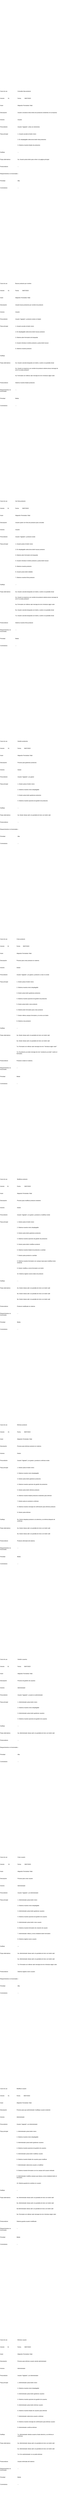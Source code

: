 <mxfile version="21.6.1" type="device">
  <diagram name="Página-1" id="2KuyHeywnTmxG3gKitct">
    <mxGraphModel dx="1100" dy="516" grid="1" gridSize="10" guides="1" tooltips="1" connect="1" arrows="1" fold="1" page="1" pageScale="1" pageWidth="1169" pageHeight="827" math="0" shadow="0">
      <root>
        <mxCell id="0" />
        <mxCell id="1" parent="0" />
        <mxCell id="zEFcGhFF9lQZfTxit6zm-1" value="&lt;br&gt;&#xa;&lt;table cellspacing=&quot;0&quot; cellpadding=&quot;0&quot; class=&quot;t1&quot;&gt;&#xa;&lt;tbody&gt;&#xa;&lt;tr&gt;&#xa;&lt;td valign=&quot;top&quot; class=&quot;td1&quot;&gt;&#xa;&lt;p class=&quot;p2&quot;&gt;Caso de uso&lt;/p&gt;&#xa;&lt;/td&gt;&#xa;&lt;td valign=&quot;top&quot; class=&quot;td1&quot;&gt;&#xa;&lt;p class=&quot;p2&quot;&gt;Consultar lista producto&lt;/p&gt;&#xa;&lt;/td&gt;&#xa;&lt;/tr&gt;&#xa;&lt;tr&gt;&#xa;&lt;td valign=&quot;top&quot; class=&quot;td1&quot;&gt;&#xa;&lt;p class=&quot;p2&quot;&gt;Versión&lt;span class=&quot;Apple-converted-space&quot;&gt;&amp;nbsp; &amp;nbsp; &amp;nbsp; &amp;nbsp; &amp;nbsp; &lt;/span&gt;01&lt;/p&gt;&#xa;&lt;/td&gt;&#xa;&lt;td valign=&quot;top&quot; class=&quot;td1&quot;&gt;&#xa;&lt;p class=&quot;p2&quot;&gt;Fecha&lt;span class=&quot;Apple-converted-space&quot;&gt;&amp;nbsp; &amp;nbsp; &amp;nbsp; &amp;nbsp; &amp;nbsp; &lt;/span&gt;06/07/2023&lt;/p&gt;&#xa;&lt;/td&gt;&#xa;&lt;/tr&gt;&#xa;&lt;tr&gt;&#xa;&lt;td valign=&quot;top&quot; class=&quot;td1&quot;&gt;&#xa;&lt;p class=&quot;p2&quot;&gt;Autor&lt;/p&gt;&#xa;&lt;/td&gt;&#xa;&lt;td valign=&quot;top&quot; class=&quot;td1&quot;&gt;&#xa;&lt;p class=&quot;p2&quot;&gt;Alejandro Fernández Vidal&lt;/p&gt;&#xa;&lt;/td&gt;&#xa;&lt;/tr&gt;&#xa;&lt;tr&gt;&#xa;&lt;td valign=&quot;top&quot; class=&quot;td1&quot;&gt;&#xa;&lt;p class=&quot;p2&quot;&gt;Descripción&lt;/p&gt;&#xa;&lt;/td&gt;&#xa;&lt;td valign=&quot;top&quot; class=&quot;td1&quot;&gt;&#xa;&lt;p class=&quot;p2&quot;&gt;Usuario consulta la lista entera de productos existentes en la empresa&lt;/p&gt;&#xa;&lt;/td&gt;&#xa;&lt;/tr&gt;&#xa;&lt;tr&gt;&#xa;&lt;td valign=&quot;top&quot; class=&quot;td1&quot;&gt;&#xa;&lt;p class=&quot;p2&quot;&gt;Actores&lt;/p&gt;&#xa;&lt;/td&gt;&#xa;&lt;td valign=&quot;top&quot; class=&quot;td1&quot;&gt;&#xa;&lt;p class=&quot;p2&quot;&gt;Usuario&lt;/p&gt;&#xa;&lt;/td&gt;&#xa;&lt;/tr&gt;&#xa;&lt;tr&gt;&#xa;&lt;td valign=&quot;top&quot; class=&quot;td1&quot;&gt;&#xa;&lt;p class=&quot;p2&quot;&gt;Precondición&lt;/p&gt;&#xa;&lt;/td&gt;&#xa;&lt;td valign=&quot;top&quot; class=&quot;td1&quot;&gt;&#xa;&lt;p class=&quot;p2&quot;&gt;Usuario “logeado” y lista con elementos&lt;/p&gt;&#xa;&lt;/td&gt;&#xa;&lt;/tr&gt;&#xa;&lt;tr&gt;&#xa;&lt;td valign=&quot;top&quot; class=&quot;td1&quot;&gt;&#xa;&lt;p class=&quot;p2&quot;&gt;Flujo principal&lt;/p&gt;&#xa;&lt;/td&gt;&#xa;&lt;td valign=&quot;top&quot; class=&quot;td1&quot;&gt;&#xa;&lt;p class=&quot;p2&quot;&gt;1.-Usuario accede al botón menú&lt;span class=&quot;Apple-converted-space&quot;&gt;&amp;nbsp;&lt;/span&gt;&lt;/p&gt;&#xa;&lt;p class=&quot;p2&quot;&gt;2.-En desplegable selecciona botón lista productos&lt;/p&gt;&#xa;&lt;p class=&quot;p2&quot;&gt;3.-Sistema muestra listado de productos&lt;/p&gt;&#xa;&lt;/td&gt;&#xa;&lt;/tr&gt;&#xa;&lt;tr&gt;&#xa;&lt;td valign=&quot;top&quot; class=&quot;td1&quot;&gt;&#xa;&lt;p class=&quot;p2&quot;&gt;Subflujo&lt;/p&gt;&#xa;&lt;/td&gt;&#xa;&lt;td valign=&quot;top&quot; class=&quot;td1&quot;&gt;&#xa;&lt;p class=&quot;p2&quot;&gt;- - &lt;span class=&quot;Apple-converted-space&quot;&gt;&amp;nbsp;&lt;/span&gt;&lt;/p&gt;&#xa;&lt;/td&gt;&#xa;&lt;/tr&gt;&#xa;&lt;tr&gt;&#xa;&lt;td valign=&quot;top&quot; class=&quot;td1&quot;&gt;&#xa;&lt;p class=&quot;p2&quot;&gt;Flujos alternativos&lt;/p&gt;&#xa;&lt;/td&gt;&#xa;&lt;td valign=&quot;top&quot; class=&quot;td1&quot;&gt;&#xa;&lt;p class=&quot;p2&quot;&gt;3a.-Usuario pulsa botón para volver a la página principal&lt;/p&gt;&#xa;&lt;/td&gt;&#xa;&lt;/tr&gt;&#xa;&lt;tr&gt;&#xa;&lt;td valign=&quot;top&quot; class=&quot;td1&quot;&gt;&#xa;&lt;p class=&quot;p2&quot;&gt;Postcondicion&lt;/p&gt;&#xa;&lt;/td&gt;&#xa;&lt;td valign=&quot;top&quot; class=&quot;td1&quot;&gt;&#xa;&lt;p class=&quot;p2&quot;&gt;- -&lt;span class=&quot;Apple-converted-space&quot;&gt;&amp;nbsp;&lt;/span&gt;&lt;/p&gt;&#xa;&lt;/td&gt;&#xa;&lt;/tr&gt;&#xa;&lt;tr&gt;&#xa;&lt;td valign=&quot;top&quot; class=&quot;td1&quot;&gt;&#xa;&lt;p class=&quot;p2&quot;&gt;Requerimientos no funcionales&lt;/p&gt;&#xa;&lt;/td&gt;&#xa;&lt;td valign=&quot;top&quot; class=&quot;td1&quot;&gt;&#xa;&lt;p class=&quot;p2&quot;&gt;- -&lt;span class=&quot;Apple-converted-space&quot;&gt;&amp;nbsp;&lt;/span&gt;&lt;/p&gt;&#xa;&lt;/td&gt;&#xa;&lt;/tr&gt;&#xa;&lt;tr&gt;&#xa;&lt;td valign=&quot;top&quot; class=&quot;td1&quot;&gt;&#xa;&lt;p class=&quot;p2&quot;&gt;Prioridad&lt;/p&gt;&#xa;&lt;/td&gt;&#xa;&lt;td valign=&quot;top&quot; class=&quot;td1&quot;&gt;&#xa;&lt;p class=&quot;p2&quot;&gt;Alta&lt;/p&gt;&#xa;&lt;/td&gt;&#xa;&lt;/tr&gt;&#xa;&lt;tr&gt;&#xa;&lt;td valign=&quot;top&quot; class=&quot;td1&quot;&gt;&#xa;&lt;p class=&quot;p2&quot;&gt;Comentarios&lt;/p&gt;&#xa;&lt;/td&gt;&#xa;&lt;td valign=&quot;top&quot; class=&quot;td1&quot;&gt;&#xa;&lt;p class=&quot;p2&quot;&gt;- -&lt;/p&gt;&#xa;&lt;/td&gt;&#xa;&lt;/tr&gt;&#xa;&lt;/tbody&gt;&#xa;&lt;/table&gt;&#xa;&lt;br&gt;&#xa;&lt;table cellspacing=&quot;0&quot; cellpadding=&quot;0&quot; class=&quot;t1&quot;&gt;&#xa;&lt;tbody&gt;&#xa;&lt;tr&gt;&#xa;&lt;td valign=&quot;top&quot; class=&quot;td1&quot;&gt;&#xa;&lt;p class=&quot;p2&quot;&gt;Caso de uso&lt;/p&gt;&#xa;&lt;/td&gt;&#xa;&lt;td valign=&quot;top&quot; class=&quot;td1&quot;&gt;&#xa;&lt;p class=&quot;p2&quot;&gt;Buscar producto por nombre&lt;/p&gt;&#xa;&lt;/td&gt;&#xa;&lt;/tr&gt;&#xa;&lt;tr&gt;&#xa;&lt;td valign=&quot;top&quot; class=&quot;td1&quot;&gt;&#xa;&lt;p class=&quot;p2&quot;&gt;Versión&lt;span class=&quot;Apple-converted-space&quot;&gt;&amp;nbsp; &amp;nbsp; &amp;nbsp; &amp;nbsp; &amp;nbsp; &lt;/span&gt;01&lt;/p&gt;&#xa;&lt;/td&gt;&#xa;&lt;td valign=&quot;top&quot; class=&quot;td1&quot;&gt;&#xa;&lt;p class=&quot;p2&quot;&gt;Fecha&lt;span class=&quot;Apple-converted-space&quot;&gt;&amp;nbsp; &amp;nbsp; &amp;nbsp; &amp;nbsp; &amp;nbsp; &lt;/span&gt;06/07/2023&lt;/p&gt;&#xa;&lt;/td&gt;&#xa;&lt;/tr&gt;&#xa;&lt;tr&gt;&#xa;&lt;td valign=&quot;top&quot; class=&quot;td1&quot;&gt;&#xa;&lt;p class=&quot;p2&quot;&gt;Autor&lt;/p&gt;&#xa;&lt;/td&gt;&#xa;&lt;td valign=&quot;top&quot; class=&quot;td1&quot;&gt;&#xa;&lt;p class=&quot;p2&quot;&gt;Alejandro Fernández Vidal&lt;/p&gt;&#xa;&lt;/td&gt;&#xa;&lt;/tr&gt;&#xa;&lt;tr&gt;&#xa;&lt;td valign=&quot;top&quot; class=&quot;td1&quot;&gt;&#xa;&lt;p class=&quot;p2&quot;&gt;Descripción&lt;/p&gt;&#xa;&lt;/td&gt;&#xa;&lt;td valign=&quot;top&quot; class=&quot;td1&quot;&gt;&#xa;&lt;p class=&quot;p2&quot;&gt;Usuario busca productos por nombre de producto&lt;/p&gt;&#xa;&lt;/td&gt;&#xa;&lt;/tr&gt;&#xa;&lt;tr&gt;&#xa;&lt;td valign=&quot;top&quot; class=&quot;td1&quot;&gt;&#xa;&lt;p class=&quot;p2&quot;&gt;Actores&lt;/p&gt;&#xa;&lt;/td&gt;&#xa;&lt;td valign=&quot;top&quot; class=&quot;td1&quot;&gt;&#xa;&lt;p class=&quot;p2&quot;&gt;Usuario&lt;/p&gt;&#xa;&lt;/td&gt;&#xa;&lt;/tr&gt;&#xa;&lt;tr&gt;&#xa;&lt;td valign=&quot;top&quot; class=&quot;td1&quot;&gt;&#xa;&lt;p class=&quot;p2&quot;&gt;Precondición&lt;/p&gt;&#xa;&lt;/td&gt;&#xa;&lt;td valign=&quot;top&quot; class=&quot;td1&quot;&gt;&#xa;&lt;p class=&quot;p2&quot;&gt;Usuario “logeado” y producto existe en listado&lt;/p&gt;&#xa;&lt;/td&gt;&#xa;&lt;/tr&gt;&#xa;&lt;tr&gt;&#xa;&lt;td valign=&quot;top&quot; class=&quot;td1&quot;&gt;&#xa;&lt;p class=&quot;p2&quot;&gt;Flujo principal&lt;/p&gt;&#xa;&lt;/td&gt;&#xa;&lt;td valign=&quot;top&quot; class=&quot;td1&quot;&gt;&#xa;&lt;p class=&quot;p2&quot;&gt;1.-Usuario accede al botón menú&lt;/p&gt;&#xa;&lt;p class=&quot;p2&quot;&gt;2.-En desplegable selecciona botón buscar producto&lt;/p&gt;&#xa;&lt;p class=&quot;p2&quot;&gt;3.-Sistema abre formulario de búsqueda&lt;/p&gt;&#xa;&lt;p class=&quot;p2&quot;&gt;4.-Usuario introduce nombre producto y pulsa botón buscar&lt;/p&gt;&#xa;&lt;p class=&quot;p2&quot;&gt;5.-Sistema muestra producto&lt;/p&gt;&#xa;&lt;/td&gt;&#xa;&lt;/tr&gt;&#xa;&lt;tr&gt;&#xa;&lt;td valign=&quot;top&quot; class=&quot;td1&quot;&gt;&#xa;&lt;p class=&quot;p2&quot;&gt;Subflujo&lt;/p&gt;&#xa;&lt;/td&gt;&#xa;&lt;td valign=&quot;top&quot; class=&quot;td1&quot;&gt;&#xa;&lt;p class=&quot;p3&quot;&gt;&lt;br&gt;&lt;/p&gt;&#xa;&lt;/td&gt;&#xa;&lt;/tr&gt;&#xa;&lt;tr&gt;&#xa;&lt;td valign=&quot;top&quot; class=&quot;td1&quot;&gt;&#xa;&lt;p class=&quot;p2&quot;&gt;Flujos alternativos&lt;/p&gt;&#xa;&lt;/td&gt;&#xa;&lt;td valign=&quot;top&quot; class=&quot;td1&quot;&gt;&#xa;&lt;p class=&quot;p2&quot;&gt;3a.-Usuario cancela búsqueda con botón y vuelve a la pantalla inicial&lt;/p&gt;&#xa;&lt;p class=&quot;p2&quot;&gt;4a.-Usuario se equivoca con nombre de producto sistema lanza mensaje de error”no existe producto”&lt;/p&gt;&#xa;&lt;p class=&quot;p2&quot;&gt;4a.-Formulario sin rellenar sale mensaje de error introduce algún valor&lt;/p&gt;&#xa;&lt;/td&gt;&#xa;&lt;/tr&gt;&#xa;&lt;tr&gt;&#xa;&lt;td valign=&quot;top&quot; class=&quot;td1&quot;&gt;&#xa;&lt;p class=&quot;p2&quot;&gt;Postcondicion&lt;/p&gt;&#xa;&lt;/td&gt;&#xa;&lt;td valign=&quot;top&quot; class=&quot;td1&quot;&gt;&#xa;&lt;p class=&quot;p2&quot;&gt;Sistema muestra listado productos&lt;/p&gt;&#xa;&lt;/td&gt;&#xa;&lt;/tr&gt;&#xa;&lt;tr&gt;&#xa;&lt;td valign=&quot;top&quot; class=&quot;td1&quot;&gt;&#xa;&lt;p class=&quot;p2&quot;&gt;Requerimientos no funcionales&lt;/p&gt;&#xa;&lt;/td&gt;&#xa;&lt;td valign=&quot;top&quot; class=&quot;td1&quot;&gt;&#xa;&lt;p class=&quot;p2&quot;&gt;- -&lt;/p&gt;&#xa;&lt;/td&gt;&#xa;&lt;/tr&gt;&#xa;&lt;tr&gt;&#xa;&lt;td valign=&quot;top&quot; class=&quot;td1&quot;&gt;&#xa;&lt;p class=&quot;p2&quot;&gt;Prioridad&lt;/p&gt;&#xa;&lt;/td&gt;&#xa;&lt;td valign=&quot;top&quot; class=&quot;td1&quot;&gt;&#xa;&lt;p class=&quot;p2&quot;&gt;Media&lt;/p&gt;&#xa;&lt;/td&gt;&#xa;&lt;/tr&gt;&#xa;&lt;tr&gt;&#xa;&lt;td valign=&quot;top&quot; class=&quot;td1&quot;&gt;&#xa;&lt;p class=&quot;p2&quot;&gt;Comentarios&lt;/p&gt;&#xa;&lt;/td&gt;&#xa;&lt;td valign=&quot;top&quot; class=&quot;td1&quot;&gt;&#xa;&lt;p class=&quot;p2&quot;&gt;- -&lt;/p&gt;&#xa;&lt;/td&gt;&#xa;&lt;/tr&gt;&#xa;&lt;/tbody&gt;&#xa;&lt;/table&gt;&#xa;&lt;br&gt;&#xa;&lt;table cellspacing=&quot;0&quot; cellpadding=&quot;0&quot; class=&quot;t1&quot;&gt;&#xa;&lt;tbody&gt;&#xa;&lt;tr&gt;&#xa;&lt;td valign=&quot;top&quot; class=&quot;td1&quot;&gt;&#xa;&lt;p class=&quot;p2&quot;&gt;Caso de uso&lt;/p&gt;&#xa;&lt;/td&gt;&#xa;&lt;td valign=&quot;top&quot; class=&quot;td1&quot;&gt;&#xa;&lt;p class=&quot;p2&quot;&gt;Ver ficha producto&lt;/p&gt;&#xa;&lt;/td&gt;&#xa;&lt;/tr&gt;&#xa;&lt;tr&gt;&#xa;&lt;td valign=&quot;top&quot; class=&quot;td1&quot;&gt;&#xa;&lt;p class=&quot;p2&quot;&gt;Versión &lt;span class=&quot;Apple-converted-space&quot;&gt;&amp;nbsp; &amp;nbsp; &amp;nbsp; &amp;nbsp; &lt;/span&gt;01&lt;/p&gt;&#xa;&lt;/td&gt;&#xa;&lt;td valign=&quot;top&quot; class=&quot;td1&quot;&gt;&#xa;&lt;p class=&quot;p2&quot;&gt;Fecha&lt;span class=&quot;Apple-converted-space&quot;&gt;&amp;nbsp; &amp;nbsp; &amp;nbsp; &amp;nbsp; &amp;nbsp; &lt;/span&gt;06/07/2023&lt;/p&gt;&#xa;&lt;/td&gt;&#xa;&lt;/tr&gt;&#xa;&lt;tr&gt;&#xa;&lt;td valign=&quot;top&quot; class=&quot;td1&quot;&gt;&#xa;&lt;p class=&quot;p2&quot;&gt;Autor&lt;/p&gt;&#xa;&lt;/td&gt;&#xa;&lt;td valign=&quot;top&quot; class=&quot;td1&quot;&gt;&#xa;&lt;p class=&quot;p2&quot;&gt;Alejandro Fernández Vidal&lt;/p&gt;&#xa;&lt;/td&gt;&#xa;&lt;/tr&gt;&#xa;&lt;tr&gt;&#xa;&lt;td valign=&quot;top&quot; class=&quot;td1&quot;&gt;&#xa;&lt;p class=&quot;p2&quot;&gt;Descripción&lt;/p&gt;&#xa;&lt;/td&gt;&#xa;&lt;td valign=&quot;top&quot; class=&quot;td1&quot;&gt;&#xa;&lt;p class=&quot;p2&quot;&gt;Usuario quiere ver ficha de producto para consultar&lt;/p&gt;&#xa;&lt;/td&gt;&#xa;&lt;/tr&gt;&#xa;&lt;tr&gt;&#xa;&lt;td valign=&quot;top&quot; class=&quot;td1&quot;&gt;&#xa;&lt;p class=&quot;p2&quot;&gt;Actores&lt;/p&gt;&#xa;&lt;/td&gt;&#xa;&lt;td valign=&quot;top&quot; class=&quot;td1&quot;&gt;&#xa;&lt;p class=&quot;p2&quot;&gt;Usuario&lt;/p&gt;&#xa;&lt;/td&gt;&#xa;&lt;/tr&gt;&#xa;&lt;tr&gt;&#xa;&lt;td valign=&quot;top&quot; class=&quot;td1&quot;&gt;&#xa;&lt;p class=&quot;p2&quot;&gt;Precondición&lt;/p&gt;&#xa;&lt;/td&gt;&#xa;&lt;td valign=&quot;top&quot; class=&quot;td1&quot;&gt;&#xa;&lt;p class=&quot;p2&quot;&gt;Usuario “logeado” y producto existe&lt;/p&gt;&#xa;&lt;/td&gt;&#xa;&lt;/tr&gt;&#xa;&lt;tr&gt;&#xa;&lt;td valign=&quot;top&quot; class=&quot;td1&quot;&gt;&#xa;&lt;p class=&quot;p2&quot;&gt;Flujo principal&lt;/p&gt;&#xa;&lt;/td&gt;&#xa;&lt;td valign=&quot;top&quot; class=&quot;td1&quot;&gt;&#xa;&lt;p class=&quot;p2&quot;&gt;1.-Usuario pulsa el botón menú&lt;/p&gt;&#xa;&lt;p class=&quot;p2&quot;&gt;2.-En desplegable selecciona botón buscar producto&lt;/p&gt;&#xa;&lt;p class=&quot;p2&quot;&gt;3.-Sistema abre formulario de búsqueda&lt;/p&gt;&#xa;&lt;p class=&quot;p2&quot;&gt;4.-Usuario introduce nombre producto y pulsa botón buscar&lt;/p&gt;&#xa;&lt;p class=&quot;p2&quot;&gt;5.-Sistema muestra producto&lt;/p&gt;&#xa;&lt;p class=&quot;p2&quot;&gt;6.-Usuario pulsa botón detalles&lt;/p&gt;&#xa;&lt;p class=&quot;p2&quot;&gt;7.-Sistema muestra ficha producto&lt;/p&gt;&#xa;&lt;/td&gt;&#xa;&lt;/tr&gt;&#xa;&lt;tr&gt;&#xa;&lt;td valign=&quot;top&quot; class=&quot;td1&quot;&gt;&#xa;&lt;p class=&quot;p2&quot;&gt;Subflujo&lt;/p&gt;&#xa;&lt;/td&gt;&#xa;&lt;td valign=&quot;top&quot; class=&quot;td1&quot;&gt;&#xa;&lt;p class=&quot;p2&quot;&gt;- -&lt;/p&gt;&#xa;&lt;/td&gt;&#xa;&lt;/tr&gt;&#xa;&lt;tr&gt;&#xa;&lt;td valign=&quot;top&quot; class=&quot;td1&quot;&gt;&#xa;&lt;p class=&quot;p2&quot;&gt;Flujos alternativos&lt;/p&gt;&#xa;&lt;/td&gt;&#xa;&lt;td valign=&quot;top&quot; class=&quot;td1&quot;&gt;&#xa;&lt;p class=&quot;p2&quot;&gt;3a.-Usuario cancela búsqueda con botón y vuelve a la pantalla inicial&lt;/p&gt;&#xa;&lt;p class=&quot;p2&quot;&gt;4a.-Usuario se equivoca con nombre de producto sistema lanza mensaje de error”no existe producto”&lt;/p&gt;&#xa;&lt;p class=&quot;p2&quot;&gt;4a.-Formulario sin rellenar sale mensaje de error introduce algún valor&lt;/p&gt;&#xa;&lt;p class=&quot;p2&quot;&gt;5a.-Usuario cancela búsqueda con botón y vuelve a la pantalla inicial&lt;/p&gt;&#xa;&lt;p class=&quot;p2&quot;&gt;7a.-Usuario cancela búsqueda con botón y vuelve a la pantalla inicial&lt;/p&gt;&#xa;&lt;/td&gt;&#xa;&lt;/tr&gt;&#xa;&lt;tr&gt;&#xa;&lt;td valign=&quot;top&quot; class=&quot;td1&quot;&gt;&#xa;&lt;p class=&quot;p2&quot;&gt;Postcondicion&lt;/p&gt;&#xa;&lt;/td&gt;&#xa;&lt;td valign=&quot;top&quot; class=&quot;td1&quot;&gt;&#xa;&lt;p class=&quot;p2&quot;&gt;Sistema muestra ficha producto&lt;/p&gt;&#xa;&lt;/td&gt;&#xa;&lt;/tr&gt;&#xa;&lt;tr&gt;&#xa;&lt;td valign=&quot;top&quot; class=&quot;td1&quot;&gt;&#xa;&lt;p class=&quot;p2&quot;&gt;Requerimientos no funcionales&lt;/p&gt;&#xa;&lt;/td&gt;&#xa;&lt;td valign=&quot;top&quot; class=&quot;td1&quot;&gt;&#xa;&lt;p class=&quot;p2&quot;&gt;- -&lt;/p&gt;&#xa;&lt;/td&gt;&#xa;&lt;/tr&gt;&#xa;&lt;tr&gt;&#xa;&lt;td valign=&quot;top&quot; class=&quot;td1&quot;&gt;&#xa;&lt;p class=&quot;p2&quot;&gt;Prioridad&lt;/p&gt;&#xa;&lt;/td&gt;&#xa;&lt;td valign=&quot;top&quot; class=&quot;td1&quot;&gt;&#xa;&lt;p class=&quot;p2&quot;&gt;Media&lt;/p&gt;&#xa;&lt;/td&gt;&#xa;&lt;/tr&gt;&#xa;&lt;tr&gt;&#xa;&lt;td valign=&quot;top&quot; class=&quot;td1&quot;&gt;&#xa;&lt;p class=&quot;p2&quot;&gt;Comentarios&lt;/p&gt;&#xa;&lt;/td&gt;&#xa;&lt;td valign=&quot;top&quot; class=&quot;td1&quot;&gt;&#xa;&lt;p class=&quot;p2&quot;&gt;- -&lt;/p&gt;&#xa;&lt;/td&gt;&#xa;&lt;/tr&gt;&#xa;&lt;/tbody&gt;&#xa;&lt;/table&gt;&#xa;&lt;br&gt;&#xa;&lt;table cellspacing=&quot;0&quot; cellpadding=&quot;0&quot; class=&quot;t1&quot;&gt;&#xa;&lt;tbody&gt;&#xa;&lt;tr&gt;&#xa;&lt;td valign=&quot;top&quot; class=&quot;td1&quot;&gt;&#xa;&lt;p class=&quot;p2&quot;&gt;Caso de uso&lt;/p&gt;&#xa;&lt;/td&gt;&#xa;&lt;td valign=&quot;top&quot; class=&quot;td1&quot;&gt;&#xa;&lt;p class=&quot;p2&quot;&gt;Gestión productos&lt;/p&gt;&#xa;&lt;/td&gt;&#xa;&lt;/tr&gt;&#xa;&lt;tr&gt;&#xa;&lt;td valign=&quot;top&quot; class=&quot;td1&quot;&gt;&#xa;&lt;p class=&quot;p2&quot;&gt;Versión&lt;span class=&quot;Apple-converted-space&quot;&gt;&amp;nbsp; &amp;nbsp; &amp;nbsp; &amp;nbsp; &amp;nbsp; &lt;/span&gt;01&lt;/p&gt;&#xa;&lt;/td&gt;&#xa;&lt;td valign=&quot;top&quot; class=&quot;td1&quot;&gt;&#xa;&lt;p class=&quot;p2&quot;&gt;Fecha &lt;span class=&quot;Apple-converted-space&quot;&gt;&amp;nbsp; &amp;nbsp; &amp;nbsp; &amp;nbsp; &lt;/span&gt;06/07/2023&lt;/p&gt;&#xa;&lt;/td&gt;&#xa;&lt;/tr&gt;&#xa;&lt;tr&gt;&#xa;&lt;td valign=&quot;top&quot; class=&quot;td1&quot;&gt;&#xa;&lt;p class=&quot;p2&quot;&gt;Autor&lt;/p&gt;&#xa;&lt;/td&gt;&#xa;&lt;td valign=&quot;top&quot; class=&quot;td1&quot;&gt;&#xa;&lt;p class=&quot;p2&quot;&gt;Alejandro Fernández Vidal&lt;/p&gt;&#xa;&lt;/td&gt;&#xa;&lt;/tr&gt;&#xa;&lt;tr&gt;&#xa;&lt;td valign=&quot;top&quot; class=&quot;td1&quot;&gt;&#xa;&lt;p class=&quot;p2&quot;&gt;Descripción&lt;/p&gt;&#xa;&lt;/td&gt;&#xa;&lt;td valign=&quot;top&quot; class=&quot;td1&quot;&gt;&#xa;&lt;p class=&quot;p2&quot;&gt;Proceso para gestionar productos&lt;/p&gt;&#xa;&lt;/td&gt;&#xa;&lt;/tr&gt;&#xa;&lt;tr&gt;&#xa;&lt;td valign=&quot;top&quot; class=&quot;td1&quot;&gt;&#xa;&lt;p class=&quot;p2&quot;&gt;Actores&lt;/p&gt;&#xa;&lt;/td&gt;&#xa;&lt;td valign=&quot;top&quot; class=&quot;td1&quot;&gt;&#xa;&lt;p class=&quot;p2&quot;&gt;Gestor&lt;/p&gt;&#xa;&lt;/td&gt;&#xa;&lt;/tr&gt;&#xa;&lt;tr&gt;&#xa;&lt;td valign=&quot;top&quot; class=&quot;td1&quot;&gt;&#xa;&lt;p class=&quot;p2&quot;&gt;Precondición&lt;/p&gt;&#xa;&lt;/td&gt;&#xa;&lt;td valign=&quot;top&quot; class=&quot;td1&quot;&gt;&#xa;&lt;p class=&quot;p2&quot;&gt;Usuario “logeado” y es gestor&lt;/p&gt;&#xa;&lt;/td&gt;&#xa;&lt;/tr&gt;&#xa;&lt;tr&gt;&#xa;&lt;td valign=&quot;top&quot; class=&quot;td1&quot;&gt;&#xa;&lt;p class=&quot;p2&quot;&gt;Flujo principal&lt;/p&gt;&#xa;&lt;/td&gt;&#xa;&lt;td valign=&quot;top&quot; class=&quot;td1&quot;&gt;&#xa;&lt;p class=&quot;p2&quot;&gt;1.-Gestor pulsa el botón menú&lt;/p&gt;&#xa;&lt;p class=&quot;p2&quot;&gt;2.-Sistema muestra menú desplegable&lt;/p&gt;&#xa;&lt;p class=&quot;p2&quot;&gt;3.-Gestor pulsa botón gestionar productos&lt;/p&gt;&#xa;&lt;p class=&quot;p2&quot;&gt;4.-Sistema muestra opciones de gestión de productos&lt;/p&gt;&#xa;&lt;/td&gt;&#xa;&lt;/tr&gt;&#xa;&lt;tr&gt;&#xa;&lt;td valign=&quot;top&quot; class=&quot;td1&quot;&gt;&#xa;&lt;p class=&quot;p2&quot;&gt;Subflujo&lt;/p&gt;&#xa;&lt;/td&gt;&#xa;&lt;td valign=&quot;top&quot; class=&quot;td1&quot;&gt;&#xa;&lt;p class=&quot;p2&quot;&gt;- -&lt;/p&gt;&#xa;&lt;/td&gt;&#xa;&lt;/tr&gt;&#xa;&lt;tr&gt;&#xa;&lt;td valign=&quot;top&quot; class=&quot;td1&quot;&gt;&#xa;&lt;p class=&quot;p2&quot;&gt;Flujos alternativos&lt;/p&gt;&#xa;&lt;/td&gt;&#xa;&lt;td valign=&quot;top&quot; class=&quot;td1&quot;&gt;&#xa;&lt;p class=&quot;p2&quot;&gt;4a.-Gestor desea salir a la pantalla de inicio con botón salir&lt;/p&gt;&#xa;&lt;/td&gt;&#xa;&lt;/tr&gt;&#xa;&lt;tr&gt;&#xa;&lt;td valign=&quot;top&quot; class=&quot;td1&quot;&gt;&#xa;&lt;p class=&quot;p2&quot;&gt;Postcondicion&lt;/p&gt;&#xa;&lt;/td&gt;&#xa;&lt;td valign=&quot;top&quot; class=&quot;td1&quot;&gt;&#xa;&lt;p class=&quot;p2&quot;&gt;- -&lt;/p&gt;&#xa;&lt;/td&gt;&#xa;&lt;/tr&gt;&#xa;&lt;tr&gt;&#xa;&lt;td valign=&quot;top&quot; class=&quot;td1&quot;&gt;&#xa;&lt;p class=&quot;p2&quot;&gt;Requerimientos no funcionales&lt;/p&gt;&#xa;&lt;/td&gt;&#xa;&lt;td valign=&quot;top&quot; class=&quot;td1&quot;&gt;&#xa;&lt;p class=&quot;p2&quot;&gt;- -&lt;/p&gt;&#xa;&lt;/td&gt;&#xa;&lt;/tr&gt;&#xa;&lt;tr&gt;&#xa;&lt;td valign=&quot;top&quot; class=&quot;td1&quot;&gt;&#xa;&lt;p class=&quot;p2&quot;&gt;Prioridad&lt;/p&gt;&#xa;&lt;/td&gt;&#xa;&lt;td valign=&quot;top&quot; class=&quot;td1&quot;&gt;&#xa;&lt;p class=&quot;p2&quot;&gt;Alta&lt;/p&gt;&#xa;&lt;/td&gt;&#xa;&lt;/tr&gt;&#xa;&lt;tr&gt;&#xa;&lt;td valign=&quot;top&quot; class=&quot;td1&quot;&gt;&#xa;&lt;p class=&quot;p2&quot;&gt;Comentarios&lt;/p&gt;&#xa;&lt;/td&gt;&#xa;&lt;td valign=&quot;top&quot; class=&quot;td1&quot;&gt;&#xa;&lt;p class=&quot;p2&quot;&gt;- -&lt;/p&gt;&#xa;&lt;/td&gt;&#xa;&lt;/tr&gt;&#xa;&lt;/tbody&gt;&#xa;&lt;/table&gt;&#xa;&lt;br&gt;&#xa;&lt;table cellspacing=&quot;0&quot; cellpadding=&quot;0&quot; class=&quot;t1&quot;&gt;&#xa;&lt;tbody&gt;&#xa;&lt;tr&gt;&#xa;&lt;td valign=&quot;top&quot; class=&quot;td1&quot;&gt;&#xa;&lt;p class=&quot;p2&quot;&gt;Caso de uso&lt;/p&gt;&#xa;&lt;/td&gt;&#xa;&lt;td valign=&quot;top&quot; class=&quot;td1&quot;&gt;&#xa;&lt;p class=&quot;p2&quot;&gt;Crear producto&lt;/p&gt;&#xa;&lt;/td&gt;&#xa;&lt;/tr&gt;&#xa;&lt;tr&gt;&#xa;&lt;td valign=&quot;top&quot; class=&quot;td1&quot;&gt;&#xa;&lt;p class=&quot;p2&quot;&gt;Versión &lt;span class=&quot;Apple-converted-space&quot;&gt;&amp;nbsp; &amp;nbsp; &amp;nbsp; &amp;nbsp; &lt;/span&gt;01&lt;/p&gt;&#xa;&lt;/td&gt;&#xa;&lt;td valign=&quot;top&quot; class=&quot;td1&quot;&gt;&#xa;&lt;p class=&quot;p2&quot;&gt;Fecha&lt;span class=&quot;Apple-converted-space&quot;&gt;&amp;nbsp; &amp;nbsp; &amp;nbsp; &amp;nbsp; &lt;/span&gt;06/07/2023&lt;/p&gt;&#xa;&lt;/td&gt;&#xa;&lt;/tr&gt;&#xa;&lt;tr&gt;&#xa;&lt;td valign=&quot;top&quot; class=&quot;td1&quot;&gt;&#xa;&lt;p class=&quot;p2&quot;&gt;Autor&lt;/p&gt;&#xa;&lt;/td&gt;&#xa;&lt;td valign=&quot;top&quot; class=&quot;td1&quot;&gt;&#xa;&lt;p class=&quot;p2&quot;&gt;Alejandro Fernández Vidal&lt;/p&gt;&#xa;&lt;/td&gt;&#xa;&lt;/tr&gt;&#xa;&lt;tr&gt;&#xa;&lt;td valign=&quot;top&quot; class=&quot;td1&quot;&gt;&#xa;&lt;p class=&quot;p2&quot;&gt;Descripción&lt;/p&gt;&#xa;&lt;/td&gt;&#xa;&lt;td valign=&quot;top&quot; class=&quot;td1&quot;&gt;&#xa;&lt;p class=&quot;p2&quot;&gt;Proceso para crear producto en sistema&lt;/p&gt;&#xa;&lt;/td&gt;&#xa;&lt;/tr&gt;&#xa;&lt;tr&gt;&#xa;&lt;td valign=&quot;top&quot; class=&quot;td1&quot;&gt;&#xa;&lt;p class=&quot;p2&quot;&gt;Actores&lt;/p&gt;&#xa;&lt;/td&gt;&#xa;&lt;td valign=&quot;top&quot; class=&quot;td1&quot;&gt;&#xa;&lt;p class=&quot;p2&quot;&gt;Gestor&lt;/p&gt;&#xa;&lt;/td&gt;&#xa;&lt;/tr&gt;&#xa;&lt;tr&gt;&#xa;&lt;td valign=&quot;top&quot; class=&quot;td1&quot;&gt;&#xa;&lt;p class=&quot;p2&quot;&gt;Precondición&lt;/p&gt;&#xa;&lt;/td&gt;&#xa;&lt;td valign=&quot;top&quot; class=&quot;td1&quot;&gt;&#xa;&lt;p class=&quot;p2&quot;&gt;Usuario “logeado” y es gestor y producto a crear no existe&lt;/p&gt;&#xa;&lt;/td&gt;&#xa;&lt;/tr&gt;&#xa;&lt;tr&gt;&#xa;&lt;td valign=&quot;top&quot; class=&quot;td1&quot;&gt;&#xa;&lt;p class=&quot;p2&quot;&gt;Flujo principal&lt;/p&gt;&#xa;&lt;/td&gt;&#xa;&lt;td valign=&quot;top&quot; class=&quot;td1&quot;&gt;&#xa;&lt;p class=&quot;p2&quot;&gt;1.-Gestor pulsa el botón menú&lt;/p&gt;&#xa;&lt;p class=&quot;p2&quot;&gt;2.-Sistema muestra menú desplegable&lt;/p&gt;&#xa;&lt;p class=&quot;p2&quot;&gt;3.-Gestor pulsa botón gestionar productos&lt;/p&gt;&#xa;&lt;p class=&quot;p2&quot;&gt;4.-Sistema muestra opciones de gestión de productos&lt;/p&gt;&#xa;&lt;p class=&quot;p2&quot;&gt;5.-Gestor pulsa botón crear producto&lt;/p&gt;&#xa;&lt;p class=&quot;p2&quot;&gt;6.-Sistema abre formulario para crear producto&lt;/p&gt;&#xa;&lt;p class=&quot;p2&quot;&gt;7.-Gestor rellena campos formulario y lo envía con botón&lt;/p&gt;&#xa;&lt;p class=&quot;p2&quot;&gt;8.-Sistema crea producto&lt;/p&gt;&#xa;&lt;/td&gt;&#xa;&lt;/tr&gt;&#xa;&lt;tr&gt;&#xa;&lt;td valign=&quot;top&quot; class=&quot;td1&quot;&gt;&#xa;&lt;p class=&quot;p2&quot;&gt;Subflujo&lt;/p&gt;&#xa;&lt;/td&gt;&#xa;&lt;td valign=&quot;top&quot; class=&quot;td1&quot;&gt;&#xa;&lt;p class=&quot;p2&quot;&gt;- -&lt;/p&gt;&#xa;&lt;/td&gt;&#xa;&lt;/tr&gt;&#xa;&lt;tr&gt;&#xa;&lt;td valign=&quot;top&quot; class=&quot;td1&quot;&gt;&#xa;&lt;p class=&quot;p2&quot;&gt;Flujos alternativos&lt;/p&gt;&#xa;&lt;/td&gt;&#xa;&lt;td valign=&quot;top&quot; class=&quot;td1&quot;&gt;&#xa;&lt;p class=&quot;p2&quot;&gt;4a.-Gestor desea salir a la pantalla de inicio con botón salir&lt;/p&gt;&#xa;&lt;p class=&quot;p2&quot;&gt;6a.-Gestor desea salir a la pantalla de inicio con botón salir&lt;/p&gt;&#xa;&lt;p class=&quot;p2&quot;&gt;7a.-Formulario sin rellenar sale mensaje de error “introduce algún valor”&lt;/p&gt;&#xa;&lt;p class=&quot;p2&quot;&gt;7a.-Si producto ya existe mensaje de error “producto ya existe” vuelve al formulario&lt;/p&gt;&#xa;&lt;/td&gt;&#xa;&lt;/tr&gt;&#xa;&lt;tr&gt;&#xa;&lt;td valign=&quot;top&quot; class=&quot;td1&quot;&gt;&#xa;&lt;p class=&quot;p2&quot;&gt;Postcondicion&lt;/p&gt;&#xa;&lt;/td&gt;&#xa;&lt;td valign=&quot;top&quot; class=&quot;td1&quot;&gt;&#xa;&lt;p class=&quot;p2&quot;&gt;Producto creado en sistema&lt;/p&gt;&#xa;&lt;/td&gt;&#xa;&lt;/tr&gt;&#xa;&lt;tr&gt;&#xa;&lt;td valign=&quot;top&quot; class=&quot;td1&quot;&gt;&#xa;&lt;p class=&quot;p2&quot;&gt;Requerimientos no funcionales&lt;/p&gt;&#xa;&lt;/td&gt;&#xa;&lt;td valign=&quot;top&quot; class=&quot;td1&quot;&gt;&#xa;&lt;p class=&quot;p2&quot;&gt;- -&lt;/p&gt;&#xa;&lt;/td&gt;&#xa;&lt;/tr&gt;&#xa;&lt;tr&gt;&#xa;&lt;td valign=&quot;top&quot; class=&quot;td1&quot;&gt;&#xa;&lt;p class=&quot;p2&quot;&gt;Prioridad&lt;/p&gt;&#xa;&lt;/td&gt;&#xa;&lt;td valign=&quot;top&quot; class=&quot;td1&quot;&gt;&#xa;&lt;p class=&quot;p2&quot;&gt;Media&lt;/p&gt;&#xa;&lt;/td&gt;&#xa;&lt;/tr&gt;&#xa;&lt;tr&gt;&#xa;&lt;td valign=&quot;top&quot; class=&quot;td1&quot;&gt;&#xa;&lt;p class=&quot;p2&quot;&gt;Comentarios&lt;/p&gt;&#xa;&lt;/td&gt;&#xa;&lt;td valign=&quot;top&quot; class=&quot;td1&quot;&gt;&#xa;&lt;p class=&quot;p2&quot;&gt;- -&lt;/p&gt;&#xa;&lt;/td&gt;&#xa;&lt;/tr&gt;&#xa;&lt;/tbody&gt;&#xa;&lt;/table&gt;&#xa;&lt;br&gt;&#xa;&lt;table cellspacing=&quot;0&quot; cellpadding=&quot;0&quot; class=&quot;t1&quot;&gt;&#xa;&lt;tbody&gt;&#xa;&lt;tr&gt;&#xa;&lt;td valign=&quot;top&quot; class=&quot;td1&quot;&gt;&#xa;&lt;p class=&quot;p2&quot;&gt;Caso de uso&lt;/p&gt;&#xa;&lt;/td&gt;&#xa;&lt;td valign=&quot;top&quot; class=&quot;td1&quot;&gt;&#xa;&lt;p class=&quot;p2&quot;&gt;Modificar producto&lt;/p&gt;&#xa;&lt;/td&gt;&#xa;&lt;/tr&gt;&#xa;&lt;tr&gt;&#xa;&lt;td valign=&quot;top&quot; class=&quot;td1&quot;&gt;&#xa;&lt;p class=&quot;p2&quot;&gt;Versión&lt;span class=&quot;Apple-converted-space&quot;&gt;&amp;nbsp; &amp;nbsp; &amp;nbsp; &amp;nbsp; &lt;/span&gt;01&lt;/p&gt;&#xa;&lt;/td&gt;&#xa;&lt;td valign=&quot;top&quot; class=&quot;td1&quot;&gt;&#xa;&lt;p class=&quot;p2&quot;&gt;Fecha &lt;span class=&quot;Apple-converted-space&quot;&gt;&amp;nbsp; &amp;nbsp; &amp;nbsp; &amp;nbsp; &amp;nbsp; &lt;/span&gt;06/07/2023&lt;/p&gt;&#xa;&lt;/td&gt;&#xa;&lt;/tr&gt;&#xa;&lt;tr&gt;&#xa;&lt;td valign=&quot;top&quot; class=&quot;td1&quot;&gt;&#xa;&lt;p class=&quot;p2&quot;&gt;Autor&lt;/p&gt;&#xa;&lt;/td&gt;&#xa;&lt;td valign=&quot;top&quot; class=&quot;td1&quot;&gt;&#xa;&lt;p class=&quot;p2&quot;&gt;Alejandro Fernández Vidal&lt;/p&gt;&#xa;&lt;/td&gt;&#xa;&lt;/tr&gt;&#xa;&lt;tr&gt;&#xa;&lt;td valign=&quot;top&quot; class=&quot;td1&quot;&gt;&#xa;&lt;p class=&quot;p2&quot;&gt;Descripción&lt;/p&gt;&#xa;&lt;/td&gt;&#xa;&lt;td valign=&quot;top&quot; class=&quot;td1&quot;&gt;&#xa;&lt;p class=&quot;p2&quot;&gt;Proceso para modificar producto existente&lt;/p&gt;&#xa;&lt;/td&gt;&#xa;&lt;/tr&gt;&#xa;&lt;tr&gt;&#xa;&lt;td valign=&quot;top&quot; class=&quot;td1&quot;&gt;&#xa;&lt;p class=&quot;p2&quot;&gt;Actores&lt;/p&gt;&#xa;&lt;/td&gt;&#xa;&lt;td valign=&quot;top&quot; class=&quot;td1&quot;&gt;&#xa;&lt;p class=&quot;p2&quot;&gt;Gestor&lt;/p&gt;&#xa;&lt;/td&gt;&#xa;&lt;/tr&gt;&#xa;&lt;tr&gt;&#xa;&lt;td valign=&quot;top&quot; class=&quot;td1&quot;&gt;&#xa;&lt;p class=&quot;p2&quot;&gt;Precondición&lt;/p&gt;&#xa;&lt;/td&gt;&#xa;&lt;td valign=&quot;top&quot; class=&quot;td1&quot;&gt;&#xa;&lt;p class=&quot;p2&quot;&gt;Usuario “logeado” y es gestor y producto a modificar existe&lt;/p&gt;&#xa;&lt;/td&gt;&#xa;&lt;/tr&gt;&#xa;&lt;tr&gt;&#xa;&lt;td valign=&quot;top&quot; class=&quot;td1&quot;&gt;&#xa;&lt;p class=&quot;p2&quot;&gt;Flujo principal&lt;/p&gt;&#xa;&lt;/td&gt;&#xa;&lt;td valign=&quot;top&quot; class=&quot;td1&quot;&gt;&#xa;&lt;p class=&quot;p2&quot;&gt;1.-Gestor pulsa el botón menú&lt;/p&gt;&#xa;&lt;p class=&quot;p2&quot;&gt;2.-Sistema muestra menú desplegable&lt;/p&gt;&#xa;&lt;p class=&quot;p2&quot;&gt;3.-Gestor pulsa botón gestionar productos&lt;/p&gt;&#xa;&lt;p class=&quot;p2&quot;&gt;4.-Sistema muestra opciones de gestión de productos&lt;/p&gt;&#xa;&lt;p class=&quot;p2&quot;&gt;5.-Gestor pulsa botón modificar producto&lt;/p&gt;&#xa;&lt;p class=&quot;p2&quot;&gt;6.-Sistema muestra listado de productos a cambiar&lt;/p&gt;&#xa;&lt;p class=&quot;p2&quot;&gt;7.-Gestor pulsa producto a cambiar&lt;/p&gt;&#xa;&lt;p class=&quot;p2&quot;&gt;8.-Sistema muestra formulario con campos input para modificar texto existente&lt;/p&gt;&#xa;&lt;p class=&quot;p2&quot;&gt;9.-Gestor modifica y envía formulario con botón&lt;/p&gt;&#xa;&lt;p class=&quot;p2&quot;&gt;10.-Sistema registra nuevos datos de producto&lt;/p&gt;&#xa;&lt;/td&gt;&#xa;&lt;/tr&gt;&#xa;&lt;tr&gt;&#xa;&lt;td valign=&quot;top&quot; class=&quot;td1&quot;&gt;&#xa;&lt;p class=&quot;p2&quot;&gt;Subflujo&lt;/p&gt;&#xa;&lt;/td&gt;&#xa;&lt;td valign=&quot;top&quot; class=&quot;td1&quot;&gt;&#xa;&lt;p class=&quot;p2&quot;&gt;- -&lt;/p&gt;&#xa;&lt;/td&gt;&#xa;&lt;/tr&gt;&#xa;&lt;tr&gt;&#xa;&lt;td valign=&quot;top&quot; class=&quot;td1&quot;&gt;&#xa;&lt;p class=&quot;p2&quot;&gt;Flujos alternativos&lt;/p&gt;&#xa;&lt;/td&gt;&#xa;&lt;td valign=&quot;top&quot; class=&quot;td1&quot;&gt;&#xa;&lt;p class=&quot;p2&quot;&gt;4a.-Gestor desea salir a la pantalla de inicio con botón salir&lt;/p&gt;&#xa;&lt;p class=&quot;p2&quot;&gt;6a.-Gestor desea salir a la pantalla de inicio con botón salir&lt;/p&gt;&#xa;&lt;p class=&quot;p2&quot;&gt;8a.-Gestor desea salir a la pantalla de inicio con botón salir&lt;/p&gt;&#xa;&lt;/td&gt;&#xa;&lt;/tr&gt;&#xa;&lt;tr&gt;&#xa;&lt;td valign=&quot;top&quot; class=&quot;td1&quot;&gt;&#xa;&lt;p class=&quot;p2&quot;&gt;Postcondicion&lt;/p&gt;&#xa;&lt;/td&gt;&#xa;&lt;td valign=&quot;top&quot; class=&quot;td1&quot;&gt;&#xa;&lt;p class=&quot;p2&quot;&gt;Producto modificado en sistema&lt;/p&gt;&#xa;&lt;/td&gt;&#xa;&lt;/tr&gt;&#xa;&lt;tr&gt;&#xa;&lt;td valign=&quot;top&quot; class=&quot;td1&quot;&gt;&#xa;&lt;p class=&quot;p2&quot;&gt;Requerimientos no funcionales&lt;/p&gt;&#xa;&lt;/td&gt;&#xa;&lt;td valign=&quot;top&quot; class=&quot;td1&quot;&gt;&#xa;&lt;p class=&quot;p2&quot;&gt;- -&lt;/p&gt;&#xa;&lt;/td&gt;&#xa;&lt;/tr&gt;&#xa;&lt;tr&gt;&#xa;&lt;td valign=&quot;top&quot; class=&quot;td1&quot;&gt;&#xa;&lt;p class=&quot;p2&quot;&gt;Prioridad&lt;/p&gt;&#xa;&lt;/td&gt;&#xa;&lt;td valign=&quot;top&quot; class=&quot;td1&quot;&gt;&#xa;&lt;p class=&quot;p2&quot;&gt;Media&lt;/p&gt;&#xa;&lt;/td&gt;&#xa;&lt;/tr&gt;&#xa;&lt;tr&gt;&#xa;&lt;td valign=&quot;top&quot; class=&quot;td1&quot;&gt;&#xa;&lt;p class=&quot;p2&quot;&gt;Comentarios&lt;/p&gt;&#xa;&lt;/td&gt;&#xa;&lt;td valign=&quot;top&quot; class=&quot;td1&quot;&gt;&#xa;&lt;p class=&quot;p2&quot;&gt;- -&lt;/p&gt;&#xa;&lt;/td&gt;&#xa;&lt;/tr&gt;&#xa;&lt;/tbody&gt;&#xa;&lt;/table&gt;&#xa;&lt;br&gt;&#xa;&lt;table cellspacing=&quot;0&quot; cellpadding=&quot;0&quot; class=&quot;t1&quot;&gt;&#xa;&lt;tbody&gt;&#xa;&lt;tr&gt;&#xa;&lt;td valign=&quot;top&quot; class=&quot;td1&quot;&gt;&#xa;&lt;p class=&quot;p2&quot;&gt;Caso de uso&lt;/p&gt;&#xa;&lt;/td&gt;&#xa;&lt;td valign=&quot;top&quot; class=&quot;td1&quot;&gt;&#xa;&lt;p class=&quot;p2&quot;&gt;Eliminar producto&lt;/p&gt;&#xa;&lt;/td&gt;&#xa;&lt;/tr&gt;&#xa;&lt;tr&gt;&#xa;&lt;td valign=&quot;top&quot; class=&quot;td1&quot;&gt;&#xa;&lt;p class=&quot;p2&quot;&gt;Versión&lt;span class=&quot;Apple-converted-space&quot;&gt;&amp;nbsp; &amp;nbsp; &amp;nbsp; &amp;nbsp; &amp;nbsp; &lt;/span&gt;01&lt;/p&gt;&#xa;&lt;/td&gt;&#xa;&lt;td valign=&quot;top&quot; class=&quot;td1&quot;&gt;&#xa;&lt;p class=&quot;p2&quot;&gt;Fecha&lt;span class=&quot;Apple-converted-space&quot;&gt;&amp;nbsp; &amp;nbsp; &amp;nbsp; &amp;nbsp; &amp;nbsp; &lt;/span&gt;06/07/2023&lt;/p&gt;&#xa;&lt;/td&gt;&#xa;&lt;/tr&gt;&#xa;&lt;tr&gt;&#xa;&lt;td valign=&quot;top&quot; class=&quot;td1&quot;&gt;&#xa;&lt;p class=&quot;p2&quot;&gt;Autor&lt;/p&gt;&#xa;&lt;/td&gt;&#xa;&lt;td valign=&quot;top&quot; class=&quot;td1&quot;&gt;&#xa;&lt;p class=&quot;p2&quot;&gt;Alejandro Fernández Vidal&lt;/p&gt;&#xa;&lt;/td&gt;&#xa;&lt;/tr&gt;&#xa;&lt;tr&gt;&#xa;&lt;td valign=&quot;top&quot; class=&quot;td1&quot;&gt;&#xa;&lt;p class=&quot;p2&quot;&gt;Descripción&lt;/p&gt;&#xa;&lt;/td&gt;&#xa;&lt;td valign=&quot;top&quot; class=&quot;td1&quot;&gt;&#xa;&lt;p class=&quot;p2&quot;&gt;Proceso para eliminar producto en sistema&lt;/p&gt;&#xa;&lt;/td&gt;&#xa;&lt;/tr&gt;&#xa;&lt;tr&gt;&#xa;&lt;td valign=&quot;top&quot; class=&quot;td1&quot;&gt;&#xa;&lt;p class=&quot;p2&quot;&gt;Actores&lt;/p&gt;&#xa;&lt;/td&gt;&#xa;&lt;td valign=&quot;top&quot; class=&quot;td1&quot;&gt;&#xa;&lt;p class=&quot;p2&quot;&gt;Gestor&lt;/p&gt;&#xa;&lt;/td&gt;&#xa;&lt;/tr&gt;&#xa;&lt;tr&gt;&#xa;&lt;td valign=&quot;top&quot; class=&quot;td1&quot;&gt;&#xa;&lt;p class=&quot;p2&quot;&gt;Precondición&lt;/p&gt;&#xa;&lt;/td&gt;&#xa;&lt;td valign=&quot;top&quot; class=&quot;td1&quot;&gt;&#xa;&lt;p class=&quot;p2&quot;&gt;Usuario “logeado” y es gestor y producto a eliminar existe&lt;/p&gt;&#xa;&lt;/td&gt;&#xa;&lt;/tr&gt;&#xa;&lt;tr&gt;&#xa;&lt;td valign=&quot;top&quot; class=&quot;td1&quot;&gt;&#xa;&lt;p class=&quot;p2&quot;&gt;Flujo principal&lt;/p&gt;&#xa;&lt;/td&gt;&#xa;&lt;td valign=&quot;top&quot; class=&quot;td1&quot;&gt;&#xa;&lt;p class=&quot;p2&quot;&gt;1.-Gestor pulsa el botón menú&lt;/p&gt;&#xa;&lt;p class=&quot;p2&quot;&gt;2.-Sistema muestra menú desplegable&lt;/p&gt;&#xa;&lt;p class=&quot;p2&quot;&gt;3.-Gestor pulsa botón gestionar productos&lt;/p&gt;&#xa;&lt;p class=&quot;p2&quot;&gt;4.-Sistema muestra opciones de gestión de productos&lt;/p&gt;&#xa;&lt;p class=&quot;p2&quot;&gt;5.-Gestor pulsa botón eliminar producto&lt;/p&gt;&#xa;&lt;p class=&quot;p2&quot;&gt;6.-Sistema muestra listado productos existentes para eliminar&lt;/p&gt;&#xa;&lt;p class=&quot;p2&quot;&gt;7.-Gestor pulsa en producto a eliminar&lt;/p&gt;&#xa;&lt;p class=&quot;p2&quot;&gt;8.-Sistema muestra mensaje de confirmación para eliminar producto&lt;/p&gt;&#xa;&lt;p class=&quot;p2&quot;&gt;9.-Gestor pulsa eliminar&lt;/p&gt;&#xa;&lt;/td&gt;&#xa;&lt;/tr&gt;&#xa;&lt;tr&gt;&#xa;&lt;td valign=&quot;top&quot; class=&quot;td1&quot;&gt;&#xa;&lt;p class=&quot;p2&quot;&gt;Subflujo&lt;/p&gt;&#xa;&lt;/td&gt;&#xa;&lt;td valign=&quot;top&quot; class=&quot;td1&quot;&gt;&#xa;&lt;p class=&quot;p2&quot;&gt;6a.-Gestor desplaza producto a la derecha y se elimina después de confirmar&lt;/p&gt;&#xa;&lt;/td&gt;&#xa;&lt;/tr&gt;&#xa;&lt;tr&gt;&#xa;&lt;td valign=&quot;top&quot; class=&quot;td1&quot;&gt;&#xa;&lt;p class=&quot;p2&quot;&gt;Flujos alternativos&lt;/p&gt;&#xa;&lt;/td&gt;&#xa;&lt;td valign=&quot;top&quot; class=&quot;td1&quot;&gt;&#xa;&lt;p class=&quot;p2&quot;&gt;4a.-Gestor desea salir a la pantalla de inicio con botón salir&lt;/p&gt;&#xa;&lt;p class=&quot;p2&quot;&gt;6a.-Gestor desea salir a la pantalla de inicio con botón salir&lt;/p&gt;&#xa;&lt;/td&gt;&#xa;&lt;/tr&gt;&#xa;&lt;tr&gt;&#xa;&lt;td valign=&quot;top&quot; class=&quot;td1&quot;&gt;&#xa;&lt;p class=&quot;p2&quot;&gt;Postcondicion&lt;/p&gt;&#xa;&lt;/td&gt;&#xa;&lt;td valign=&quot;top&quot; class=&quot;td1&quot;&gt;&#xa;&lt;p class=&quot;p2&quot;&gt;Producto eliminado del sistema&lt;/p&gt;&#xa;&lt;/td&gt;&#xa;&lt;/tr&gt;&#xa;&lt;tr&gt;&#xa;&lt;td valign=&quot;top&quot; class=&quot;td1&quot;&gt;&#xa;&lt;p class=&quot;p2&quot;&gt;Requerimientos no funcionales&lt;/p&gt;&#xa;&lt;/td&gt;&#xa;&lt;td valign=&quot;top&quot; class=&quot;td1&quot;&gt;&#xa;&lt;p class=&quot;p2&quot;&gt;- -&lt;/p&gt;&#xa;&lt;/td&gt;&#xa;&lt;/tr&gt;&#xa;&lt;tr&gt;&#xa;&lt;td valign=&quot;top&quot; class=&quot;td1&quot;&gt;&#xa;&lt;p class=&quot;p2&quot;&gt;Prioridad&lt;/p&gt;&#xa;&lt;/td&gt;&#xa;&lt;td valign=&quot;top&quot; class=&quot;td1&quot;&gt;&#xa;&lt;p class=&quot;p2&quot;&gt;Media&lt;/p&gt;&#xa;&lt;/td&gt;&#xa;&lt;/tr&gt;&#xa;&lt;tr&gt;&#xa;&lt;td valign=&quot;top&quot; class=&quot;td1&quot;&gt;&#xa;&lt;p class=&quot;p2&quot;&gt;Comentarios&lt;/p&gt;&#xa;&lt;/td&gt;&#xa;&lt;td valign=&quot;top&quot; class=&quot;td1&quot;&gt;&#xa;&lt;p class=&quot;p2&quot;&gt;- -&lt;/p&gt;&#xa;&lt;/td&gt;&#xa;&lt;/tr&gt;&#xa;&lt;/tbody&gt;&#xa;&lt;/table&gt;&#xa;&lt;br&gt;&#xa;&lt;table cellspacing=&quot;0&quot; cellpadding=&quot;0&quot; class=&quot;t1&quot;&gt;&#xa;&lt;tbody&gt;&#xa;&lt;tr&gt;&#xa;&lt;td valign=&quot;top&quot; class=&quot;td1&quot;&gt;&#xa;&lt;p class=&quot;p2&quot;&gt;Caso de uso&lt;/p&gt;&#xa;&lt;/td&gt;&#xa;&lt;td valign=&quot;top&quot; class=&quot;td1&quot;&gt;&#xa;&lt;p class=&quot;p2&quot;&gt;Gestión usuarios&lt;/p&gt;&#xa;&lt;/td&gt;&#xa;&lt;/tr&gt;&#xa;&lt;tr&gt;&#xa;&lt;td valign=&quot;top&quot; class=&quot;td1&quot;&gt;&#xa;&lt;p class=&quot;p2&quot;&gt;Versión &lt;span class=&quot;Apple-converted-space&quot;&gt;&amp;nbsp; &amp;nbsp; &amp;nbsp; &amp;nbsp; &lt;/span&gt;01&lt;/p&gt;&#xa;&lt;/td&gt;&#xa;&lt;td valign=&quot;top&quot; class=&quot;td1&quot;&gt;&#xa;&lt;p class=&quot;p2&quot;&gt;Fecha &lt;span class=&quot;Apple-converted-space&quot;&gt;&amp;nbsp; &amp;nbsp; &amp;nbsp; &amp;nbsp; &lt;/span&gt;06/07/2023&lt;/p&gt;&#xa;&lt;/td&gt;&#xa;&lt;/tr&gt;&#xa;&lt;tr&gt;&#xa;&lt;td valign=&quot;top&quot; class=&quot;td1&quot;&gt;&#xa;&lt;p class=&quot;p2&quot;&gt;Autor&lt;/p&gt;&#xa;&lt;/td&gt;&#xa;&lt;td valign=&quot;top&quot; class=&quot;td1&quot;&gt;&#xa;&lt;p class=&quot;p2&quot;&gt;Alejandro Fernández Vidal&lt;/p&gt;&#xa;&lt;/td&gt;&#xa;&lt;/tr&gt;&#xa;&lt;tr&gt;&#xa;&lt;td valign=&quot;top&quot; class=&quot;td1&quot;&gt;&#xa;&lt;p class=&quot;p2&quot;&gt;Descripción&lt;/p&gt;&#xa;&lt;/td&gt;&#xa;&lt;td valign=&quot;top&quot; class=&quot;td1&quot;&gt;&#xa;&lt;p class=&quot;p2&quot;&gt;Proceso de gestión de usuarios&lt;/p&gt;&#xa;&lt;/td&gt;&#xa;&lt;/tr&gt;&#xa;&lt;tr&gt;&#xa;&lt;td valign=&quot;top&quot; class=&quot;td1&quot;&gt;&#xa;&lt;p class=&quot;p2&quot;&gt;Actores&lt;/p&gt;&#xa;&lt;/td&gt;&#xa;&lt;td valign=&quot;top&quot; class=&quot;td1&quot;&gt;&#xa;&lt;p class=&quot;p2&quot;&gt;Administrador&lt;/p&gt;&#xa;&lt;/td&gt;&#xa;&lt;/tr&gt;&#xa;&lt;tr&gt;&#xa;&lt;td valign=&quot;top&quot; class=&quot;td1&quot;&gt;&#xa;&lt;p class=&quot;p2&quot;&gt;Precondición&lt;/p&gt;&#xa;&lt;/td&gt;&#xa;&lt;td valign=&quot;top&quot; class=&quot;td1&quot;&gt;&#xa;&lt;p class=&quot;p2&quot;&gt;Usuario “logeado” y usuario es administrador&lt;/p&gt;&#xa;&lt;/td&gt;&#xa;&lt;/tr&gt;&#xa;&lt;tr&gt;&#xa;&lt;td valign=&quot;top&quot; class=&quot;td1&quot;&gt;&#xa;&lt;p class=&quot;p2&quot;&gt;Flujo principal&lt;/p&gt;&#xa;&lt;/td&gt;&#xa;&lt;td valign=&quot;top&quot; class=&quot;td1&quot;&gt;&#xa;&lt;p class=&quot;p2&quot;&gt;1.-Administrador pulsa botón menú&lt;/p&gt;&#xa;&lt;p class=&quot;p2&quot;&gt;2.-Sistema muestra menú desplegable&lt;/p&gt;&#xa;&lt;p class=&quot;p2&quot;&gt;3.-Administrador pulsa botón gestionar usuarios&lt;/p&gt;&#xa;&lt;p class=&quot;p2&quot;&gt;4.-Sistema muestra opciones de gestión de usuarios&lt;/p&gt;&#xa;&lt;/td&gt;&#xa;&lt;/tr&gt;&#xa;&lt;tr&gt;&#xa;&lt;td valign=&quot;top&quot; class=&quot;td1&quot;&gt;&#xa;&lt;p class=&quot;p2&quot;&gt;Subflujo&lt;/p&gt;&#xa;&lt;/td&gt;&#xa;&lt;td valign=&quot;top&quot; class=&quot;td1&quot;&gt;&#xa;&lt;p class=&quot;p2&quot;&gt;- -&lt;/p&gt;&#xa;&lt;/td&gt;&#xa;&lt;/tr&gt;&#xa;&lt;tr&gt;&#xa;&lt;td valign=&quot;top&quot; class=&quot;td1&quot;&gt;&#xa;&lt;p class=&quot;p2&quot;&gt;Flujos alternativos&lt;/p&gt;&#xa;&lt;/td&gt;&#xa;&lt;td valign=&quot;top&quot; class=&quot;td1&quot;&gt;&#xa;&lt;p class=&quot;p2&quot;&gt;4a.-Administrador desea salir a la pantalla de inicio con botón salir&lt;/p&gt;&#xa;&lt;/td&gt;&#xa;&lt;/tr&gt;&#xa;&lt;tr&gt;&#xa;&lt;td valign=&quot;top&quot; class=&quot;td1&quot;&gt;&#xa;&lt;p class=&quot;p2&quot;&gt;Postcondicion&lt;/p&gt;&#xa;&lt;/td&gt;&#xa;&lt;td valign=&quot;top&quot; class=&quot;td1&quot;&gt;&#xa;&lt;p class=&quot;p2&quot;&gt;- -&lt;/p&gt;&#xa;&lt;/td&gt;&#xa;&lt;/tr&gt;&#xa;&lt;tr&gt;&#xa;&lt;td valign=&quot;top&quot; class=&quot;td1&quot;&gt;&#xa;&lt;p class=&quot;p2&quot;&gt;Requerimientos no funcionales&lt;/p&gt;&#xa;&lt;/td&gt;&#xa;&lt;td valign=&quot;top&quot; class=&quot;td1&quot;&gt;&#xa;&lt;p class=&quot;p2&quot;&gt;- -&lt;/p&gt;&#xa;&lt;/td&gt;&#xa;&lt;/tr&gt;&#xa;&lt;tr&gt;&#xa;&lt;td valign=&quot;top&quot; class=&quot;td1&quot;&gt;&#xa;&lt;p class=&quot;p2&quot;&gt;Prioridad&lt;/p&gt;&#xa;&lt;/td&gt;&#xa;&lt;td valign=&quot;top&quot; class=&quot;td1&quot;&gt;&#xa;&lt;p class=&quot;p2&quot;&gt;Alta&lt;/p&gt;&#xa;&lt;/td&gt;&#xa;&lt;/tr&gt;&#xa;&lt;tr&gt;&#xa;&lt;td valign=&quot;top&quot; class=&quot;td1&quot;&gt;&#xa;&lt;p class=&quot;p2&quot;&gt;Comentarios&lt;/p&gt;&#xa;&lt;/td&gt;&#xa;&lt;td valign=&quot;top&quot; class=&quot;td1&quot;&gt;&#xa;&lt;p class=&quot;p2&quot;&gt;- -&lt;/p&gt;&#xa;&lt;/td&gt;&#xa;&lt;/tr&gt;&#xa;&lt;/tbody&gt;&#xa;&lt;/table&gt;&#xa;&lt;br&gt;&#xa;&lt;table cellspacing=&quot;0&quot; cellpadding=&quot;0&quot; class=&quot;t1&quot;&gt;&#xa;&lt;tbody&gt;&#xa;&lt;tr&gt;&#xa;&lt;td valign=&quot;top&quot; class=&quot;td1&quot;&gt;&#xa;&lt;p class=&quot;p2&quot;&gt;Caso de uso&lt;/p&gt;&#xa;&lt;/td&gt;&#xa;&lt;td valign=&quot;top&quot; class=&quot;td1&quot;&gt;&#xa;&lt;p class=&quot;p2&quot;&gt;Crear usuario&lt;/p&gt;&#xa;&lt;/td&gt;&#xa;&lt;/tr&gt;&#xa;&lt;tr&gt;&#xa;&lt;td valign=&quot;top&quot; class=&quot;td1&quot;&gt;&#xa;&lt;p class=&quot;p2&quot;&gt;Versión &lt;span class=&quot;Apple-converted-space&quot;&gt;&amp;nbsp; &amp;nbsp; &amp;nbsp; &amp;nbsp; &amp;nbsp; &lt;/span&gt;01&lt;/p&gt;&#xa;&lt;/td&gt;&#xa;&lt;td valign=&quot;top&quot; class=&quot;td1&quot;&gt;&#xa;&lt;p class=&quot;p2&quot;&gt;Fecha&lt;span class=&quot;Apple-converted-space&quot;&gt;&amp;nbsp; &amp;nbsp; &amp;nbsp; &amp;nbsp; &amp;nbsp; &lt;/span&gt;06/07/2023&lt;/p&gt;&#xa;&lt;/td&gt;&#xa;&lt;/tr&gt;&#xa;&lt;tr&gt;&#xa;&lt;td valign=&quot;top&quot; class=&quot;td1&quot;&gt;&#xa;&lt;p class=&quot;p2&quot;&gt;Autor&lt;/p&gt;&#xa;&lt;/td&gt;&#xa;&lt;td valign=&quot;top&quot; class=&quot;td1&quot;&gt;&#xa;&lt;p class=&quot;p2&quot;&gt;Alejandro Fernández Vidal&lt;/p&gt;&#xa;&lt;/td&gt;&#xa;&lt;/tr&gt;&#xa;&lt;tr&gt;&#xa;&lt;td valign=&quot;top&quot; class=&quot;td1&quot;&gt;&#xa;&lt;p class=&quot;p2&quot;&gt;Descripción&lt;/p&gt;&#xa;&lt;/td&gt;&#xa;&lt;td valign=&quot;top&quot; class=&quot;td1&quot;&gt;&#xa;&lt;p class=&quot;p2&quot;&gt;Proceso para crear usuario&lt;/p&gt;&#xa;&lt;/td&gt;&#xa;&lt;/tr&gt;&#xa;&lt;tr&gt;&#xa;&lt;td valign=&quot;top&quot; class=&quot;td1&quot;&gt;&#xa;&lt;p class=&quot;p2&quot;&gt;Actores&lt;/p&gt;&#xa;&lt;/td&gt;&#xa;&lt;td valign=&quot;top&quot; class=&quot;td1&quot;&gt;&#xa;&lt;p class=&quot;p2&quot;&gt;Administrador&lt;/p&gt;&#xa;&lt;/td&gt;&#xa;&lt;/tr&gt;&#xa;&lt;tr&gt;&#xa;&lt;td valign=&quot;top&quot; class=&quot;td1&quot;&gt;&#xa;&lt;p class=&quot;p2&quot;&gt;Precondición&lt;/p&gt;&#xa;&lt;/td&gt;&#xa;&lt;td valign=&quot;top&quot; class=&quot;td1&quot;&gt;&#xa;&lt;p class=&quot;p2&quot;&gt;Usuario “logeado” y es Administrador&lt;/p&gt;&#xa;&lt;/td&gt;&#xa;&lt;/tr&gt;&#xa;&lt;tr&gt;&#xa;&lt;td valign=&quot;top&quot; class=&quot;td1&quot;&gt;&#xa;&lt;p class=&quot;p2&quot;&gt;Flujo principal&lt;/p&gt;&#xa;&lt;/td&gt;&#xa;&lt;td valign=&quot;top&quot; class=&quot;td1&quot;&gt;&#xa;&lt;p class=&quot;p2&quot;&gt;1.-Administrador pulsa botón menú&lt;/p&gt;&#xa;&lt;p class=&quot;p2&quot;&gt;2.-Sistema muestra menú desplegable&lt;/p&gt;&#xa;&lt;p class=&quot;p2&quot;&gt;3.-Administrador pulsa botón gestionar usuarios&lt;/p&gt;&#xa;&lt;p class=&quot;p2&quot;&gt;4.-Sistema muestra opciones de gestión de usuarios&lt;/p&gt;&#xa;&lt;p class=&quot;p2&quot;&gt;5.-Administrador pulsa botón crear usuario&lt;/p&gt;&#xa;&lt;p class=&quot;p2&quot;&gt;6.-Sistema muestra formulario de creación de usuario&lt;/p&gt;&#xa;&lt;p class=&quot;p2&quot;&gt;7.-Administrador rellana y envía mediante botón formulario&lt;/p&gt;&#xa;&lt;p class=&quot;p2&quot;&gt;8.-Sistema registra nuevo usuario&lt;/p&gt;&#xa;&lt;/td&gt;&#xa;&lt;/tr&gt;&#xa;&lt;tr&gt;&#xa;&lt;td valign=&quot;top&quot; class=&quot;td1&quot;&gt;&#xa;&lt;p class=&quot;p2&quot;&gt;Subflujo&lt;/p&gt;&#xa;&lt;/td&gt;&#xa;&lt;td valign=&quot;top&quot; class=&quot;td1&quot;&gt;&#xa;&lt;p class=&quot;p2&quot;&gt;—&lt;/p&gt;&#xa;&lt;/td&gt;&#xa;&lt;/tr&gt;&#xa;&lt;tr&gt;&#xa;&lt;td valign=&quot;top&quot; class=&quot;td1&quot;&gt;&#xa;&lt;p class=&quot;p2&quot;&gt;Flujos alternativos&lt;/p&gt;&#xa;&lt;/td&gt;&#xa;&lt;td valign=&quot;top&quot; class=&quot;td1&quot;&gt;&#xa;&lt;p class=&quot;p2&quot;&gt;4a.-Administrador desea salir a la pantalla de inicio con botón salir&lt;/p&gt;&#xa;&lt;p class=&quot;p2&quot;&gt;6a.-Administrador desea salir a la pantalla de inicio con botón salir&lt;/p&gt;&#xa;&lt;p class=&quot;p2&quot;&gt;7a.-Formulario sin rellenar sale mensaje de error introduce algún valor&lt;/p&gt;&#xa;&lt;/td&gt;&#xa;&lt;/tr&gt;&#xa;&lt;tr&gt;&#xa;&lt;td valign=&quot;top&quot; class=&quot;td1&quot;&gt;&#xa;&lt;p class=&quot;p2&quot;&gt;Postcondicion&lt;/p&gt;&#xa;&lt;/td&gt;&#xa;&lt;td valign=&quot;top&quot; class=&quot;td1&quot;&gt;&#xa;&lt;p class=&quot;p2&quot;&gt;Sistema registra nuevo usuario&lt;/p&gt;&#xa;&lt;/td&gt;&#xa;&lt;/tr&gt;&#xa;&lt;tr&gt;&#xa;&lt;td valign=&quot;top&quot; class=&quot;td1&quot;&gt;&#xa;&lt;p class=&quot;p2&quot;&gt;Requerimientos no funcionales&lt;/p&gt;&#xa;&lt;/td&gt;&#xa;&lt;td valign=&quot;top&quot; class=&quot;td1&quot;&gt;&#xa;&lt;p class=&quot;p2&quot;&gt;- -&lt;/p&gt;&#xa;&lt;/td&gt;&#xa;&lt;/tr&gt;&#xa;&lt;tr&gt;&#xa;&lt;td valign=&quot;top&quot; class=&quot;td1&quot;&gt;&#xa;&lt;p class=&quot;p2&quot;&gt;Prioridad&lt;/p&gt;&#xa;&lt;/td&gt;&#xa;&lt;td valign=&quot;top&quot; class=&quot;td1&quot;&gt;&#xa;&lt;p class=&quot;p2&quot;&gt;Alta&lt;/p&gt;&#xa;&lt;/td&gt;&#xa;&lt;/tr&gt;&#xa;&lt;tr&gt;&#xa;&lt;td valign=&quot;top&quot; class=&quot;td1&quot;&gt;&#xa;&lt;p class=&quot;p2&quot;&gt;Comentarios&lt;/p&gt;&#xa;&lt;/td&gt;&#xa;&lt;td valign=&quot;top&quot; class=&quot;td1&quot;&gt;&#xa;&lt;p class=&quot;p2&quot;&gt;- -&lt;/p&gt;&#xa;&lt;/td&gt;&#xa;&lt;/tr&gt;&#xa;&lt;/tbody&gt;&#xa;&lt;/table&gt;&#xa;&lt;br&gt;&#xa;&lt;table cellspacing=&quot;0&quot; cellpadding=&quot;0&quot; class=&quot;t1&quot;&gt;&#xa;&lt;tbody&gt;&#xa;&lt;tr&gt;&#xa;&lt;td valign=&quot;top&quot; class=&quot;td1&quot;&gt;&#xa;&lt;p class=&quot;p2&quot;&gt;Caso de uso&lt;/p&gt;&#xa;&lt;/td&gt;&#xa;&lt;td valign=&quot;top&quot; class=&quot;td1&quot;&gt;&#xa;&lt;p class=&quot;p2&quot;&gt;Modificar usuario&lt;/p&gt;&#xa;&lt;/td&gt;&#xa;&lt;/tr&gt;&#xa;&lt;tr&gt;&#xa;&lt;td valign=&quot;top&quot; class=&quot;td1&quot;&gt;&#xa;&lt;p class=&quot;p2&quot;&gt;Versión&lt;span class=&quot;Apple-converted-space&quot;&gt;&amp;nbsp; &amp;nbsp; &amp;nbsp; &amp;nbsp; &amp;nbsp; &lt;/span&gt;01&lt;/p&gt;&#xa;&lt;/td&gt;&#xa;&lt;td valign=&quot;top&quot; class=&quot;td1&quot;&gt;&#xa;&lt;p class=&quot;p2&quot;&gt;Fecha&lt;span class=&quot;Apple-converted-space&quot;&gt;&amp;nbsp; &amp;nbsp; &amp;nbsp; &amp;nbsp; &amp;nbsp; &lt;/span&gt;06/07/2023&lt;/p&gt;&#xa;&lt;/td&gt;&#xa;&lt;/tr&gt;&#xa;&lt;tr&gt;&#xa;&lt;td valign=&quot;top&quot; class=&quot;td1&quot;&gt;&#xa;&lt;p class=&quot;p2&quot;&gt;Autor&lt;/p&gt;&#xa;&lt;/td&gt;&#xa;&lt;td valign=&quot;top&quot; class=&quot;td1&quot;&gt;&#xa;&lt;p class=&quot;p2&quot;&gt;Alejandro Fernández Vidal&lt;/p&gt;&#xa;&lt;/td&gt;&#xa;&lt;/tr&gt;&#xa;&lt;tr&gt;&#xa;&lt;td valign=&quot;top&quot; class=&quot;td1&quot;&gt;&#xa;&lt;p class=&quot;p2&quot;&gt;Descripción&lt;/p&gt;&#xa;&lt;/td&gt;&#xa;&lt;td valign=&quot;top&quot; class=&quot;td1&quot;&gt;&#xa;&lt;p class=&quot;p2&quot;&gt;Proceso para que administrador modifique usuario existente&lt;/p&gt;&#xa;&lt;/td&gt;&#xa;&lt;/tr&gt;&#xa;&lt;tr&gt;&#xa;&lt;td valign=&quot;top&quot; class=&quot;td1&quot;&gt;&#xa;&lt;p class=&quot;p2&quot;&gt;Actores&lt;/p&gt;&#xa;&lt;/td&gt;&#xa;&lt;td valign=&quot;top&quot; class=&quot;td1&quot;&gt;&#xa;&lt;p class=&quot;p2&quot;&gt;Administrador&lt;/p&gt;&#xa;&lt;/td&gt;&#xa;&lt;/tr&gt;&#xa;&lt;tr&gt;&#xa;&lt;td valign=&quot;top&quot; class=&quot;td1&quot;&gt;&#xa;&lt;p class=&quot;p2&quot;&gt;Precondición&lt;/p&gt;&#xa;&lt;/td&gt;&#xa;&lt;td valign=&quot;top&quot; class=&quot;td1&quot;&gt;&#xa;&lt;p class=&quot;p2&quot;&gt;Usuario “logeado” y es Administrador&lt;/p&gt;&#xa;&lt;/td&gt;&#xa;&lt;/tr&gt;&#xa;&lt;tr&gt;&#xa;&lt;td valign=&quot;top&quot; class=&quot;td1&quot;&gt;&#xa;&lt;p class=&quot;p2&quot;&gt;Flujo principal&lt;/p&gt;&#xa;&lt;/td&gt;&#xa;&lt;td valign=&quot;top&quot; class=&quot;td1&quot;&gt;&#xa;&lt;p class=&quot;p2&quot;&gt;1.-Administrador pulsa botón menú&lt;/p&gt;&#xa;&lt;p class=&quot;p2&quot;&gt;2.-Sistema muestra menú desplegable&lt;/p&gt;&#xa;&lt;p class=&quot;p2&quot;&gt;3.-Administrador pulsa botón gestionar usuarios&lt;/p&gt;&#xa;&lt;p class=&quot;p2&quot;&gt;4.-Sistema muestra opciones de gestión de usuarios&lt;/p&gt;&#xa;&lt;p class=&quot;p2&quot;&gt;5.-Administrador pulsa botón modificar usuario&lt;/p&gt;&#xa;&lt;p class=&quot;p2&quot;&gt;6.-Sistema muestra listado de usuarios para modificar&lt;/p&gt;&#xa;&lt;p class=&quot;p2&quot;&gt;7.-Administrador selecciona usuario a modificar&lt;/p&gt;&#xa;&lt;p class=&quot;p2&quot;&gt;8.-Sistema muestra formulario con los campos del usuario indicado&lt;/p&gt;&#xa;&lt;p class=&quot;p2&quot;&gt;9.-Administrador modifica campos que desea y envía mediante botón el formulario&lt;/p&gt;&#xa;&lt;p class=&quot;p2&quot;&gt;10.-Sistema guarda los cambios en usuario&lt;/p&gt;&#xa;&lt;/td&gt;&#xa;&lt;/tr&gt;&#xa;&lt;tr&gt;&#xa;&lt;td valign=&quot;top&quot; class=&quot;td1&quot;&gt;&#xa;&lt;p class=&quot;p2&quot;&gt;Subflujo&lt;/p&gt;&#xa;&lt;/td&gt;&#xa;&lt;td valign=&quot;top&quot; class=&quot;td1&quot;&gt;&#xa;&lt;p class=&quot;p2&quot;&gt;- -&lt;/p&gt;&#xa;&lt;/td&gt;&#xa;&lt;/tr&gt;&#xa;&lt;tr&gt;&#xa;&lt;td valign=&quot;top&quot; class=&quot;td1&quot;&gt;&#xa;&lt;p class=&quot;p2&quot;&gt;Flujos alternativos&lt;/p&gt;&#xa;&lt;/td&gt;&#xa;&lt;td valign=&quot;top&quot; class=&quot;td1&quot;&gt;&#xa;&lt;p class=&quot;p2&quot;&gt;4a.-Administrador desea salir a la pantalla de inicio con botón salir&lt;/p&gt;&#xa;&lt;p class=&quot;p2&quot;&gt;6a.-Administrador desea salir a la pantalla de inicio con botón salir&lt;/p&gt;&#xa;&lt;p class=&quot;p2&quot;&gt;8a-Administrador desea salir a la pantalla de inicio con botón salir&lt;/p&gt;&#xa;&lt;p class=&quot;p2&quot;&gt;9a.-Formulario sin rellenar sale mensaje de error introduce algún valor&lt;/p&gt;&#xa;&lt;/td&gt;&#xa;&lt;/tr&gt;&#xa;&lt;tr&gt;&#xa;&lt;td valign=&quot;top&quot; class=&quot;td1&quot;&gt;&#xa;&lt;p class=&quot;p2&quot;&gt;Postcondicion&lt;/p&gt;&#xa;&lt;/td&gt;&#xa;&lt;td valign=&quot;top&quot; class=&quot;td1&quot;&gt;&#xa;&lt;p class=&quot;p2&quot;&gt;Sistema guarda usuario modificado&lt;/p&gt;&#xa;&lt;/td&gt;&#xa;&lt;/tr&gt;&#xa;&lt;tr&gt;&#xa;&lt;td valign=&quot;top&quot; class=&quot;td1&quot;&gt;&#xa;&lt;p class=&quot;p2&quot;&gt;Requerimientos no funcionales&lt;/p&gt;&#xa;&lt;/td&gt;&#xa;&lt;td valign=&quot;top&quot; class=&quot;td1&quot;&gt;&#xa;&lt;p class=&quot;p2&quot;&gt;- -&lt;/p&gt;&#xa;&lt;/td&gt;&#xa;&lt;/tr&gt;&#xa;&lt;tr&gt;&#xa;&lt;td valign=&quot;top&quot; class=&quot;td1&quot;&gt;&#xa;&lt;p class=&quot;p2&quot;&gt;Prioridad&lt;/p&gt;&#xa;&lt;/td&gt;&#xa;&lt;td valign=&quot;top&quot; class=&quot;td1&quot;&gt;&#xa;&lt;p class=&quot;p2&quot;&gt;Media&lt;/p&gt;&#xa;&lt;/td&gt;&#xa;&lt;/tr&gt;&#xa;&lt;tr&gt;&#xa;&lt;td valign=&quot;top&quot; class=&quot;td1&quot;&gt;&#xa;&lt;p class=&quot;p2&quot;&gt;Comentarios&lt;/p&gt;&#xa;&lt;/td&gt;&#xa;&lt;td valign=&quot;top&quot; class=&quot;td1&quot;&gt;&#xa;&lt;p class=&quot;p2&quot;&gt;- -&lt;/p&gt;&#xa;&lt;/td&gt;&#xa;&lt;/tr&gt;&#xa;&lt;/tbody&gt;&#xa;&lt;/table&gt;&#xa;&lt;br&gt;&#xa;&lt;table cellspacing=&quot;0&quot; cellpadding=&quot;0&quot; class=&quot;t1&quot;&gt;&#xa;&lt;tbody&gt;&#xa;&lt;tr&gt;&#xa;&lt;td valign=&quot;top&quot; class=&quot;td1&quot;&gt;&#xa;&lt;p class=&quot;p2&quot;&gt;Caso de uso&lt;/p&gt;&#xa;&lt;/td&gt;&#xa;&lt;td valign=&quot;top&quot; class=&quot;td1&quot;&gt;&#xa;&lt;p class=&quot;p2&quot;&gt;Eliminar usuario&lt;/p&gt;&#xa;&lt;/td&gt;&#xa;&lt;/tr&gt;&#xa;&lt;tr&gt;&#xa;&lt;td valign=&quot;top&quot; class=&quot;td1&quot;&gt;&#xa;&lt;p class=&quot;p2&quot;&gt;Versión &lt;span class=&quot;Apple-converted-space&quot;&gt;&amp;nbsp; &amp;nbsp; &amp;nbsp; &amp;nbsp; &lt;/span&gt;01&lt;/p&gt;&#xa;&lt;/td&gt;&#xa;&lt;td valign=&quot;top&quot; class=&quot;td1&quot;&gt;&#xa;&lt;p class=&quot;p2&quot;&gt;Fecha. &lt;span class=&quot;Apple-converted-space&quot;&gt;&amp;nbsp; &amp;nbsp; &amp;nbsp; &amp;nbsp; &lt;/span&gt;06/07/2023&lt;/p&gt;&#xa;&lt;/td&gt;&#xa;&lt;/tr&gt;&#xa;&lt;tr&gt;&#xa;&lt;td valign=&quot;top&quot; class=&quot;td1&quot;&gt;&#xa;&lt;p class=&quot;p2&quot;&gt;Autor&lt;/p&gt;&#xa;&lt;/td&gt;&#xa;&lt;td valign=&quot;top&quot; class=&quot;td1&quot;&gt;&#xa;&lt;p class=&quot;p2&quot;&gt;Alejandro Fernández Vidal&lt;/p&gt;&#xa;&lt;/td&gt;&#xa;&lt;/tr&gt;&#xa;&lt;tr&gt;&#xa;&lt;td valign=&quot;top&quot; class=&quot;td1&quot;&gt;&#xa;&lt;p class=&quot;p2&quot;&gt;Descripción&lt;/p&gt;&#xa;&lt;/td&gt;&#xa;&lt;td valign=&quot;top&quot; class=&quot;td1&quot;&gt;&#xa;&lt;p class=&quot;p2&quot;&gt;Proceso para eliminar usuario siendo administrador&lt;/p&gt;&#xa;&lt;/td&gt;&#xa;&lt;/tr&gt;&#xa;&lt;tr&gt;&#xa;&lt;td valign=&quot;top&quot; class=&quot;td1&quot;&gt;&#xa;&lt;p class=&quot;p2&quot;&gt;Actores&lt;/p&gt;&#xa;&lt;/td&gt;&#xa;&lt;td valign=&quot;top&quot; class=&quot;td1&quot;&gt;&#xa;&lt;p class=&quot;p2&quot;&gt;Administrador&lt;/p&gt;&#xa;&lt;/td&gt;&#xa;&lt;/tr&gt;&#xa;&lt;tr&gt;&#xa;&lt;td valign=&quot;top&quot; class=&quot;td1&quot;&gt;&#xa;&lt;p class=&quot;p2&quot;&gt;Precondición&lt;/p&gt;&#xa;&lt;/td&gt;&#xa;&lt;td valign=&quot;top&quot; class=&quot;td1&quot;&gt;&#xa;&lt;p class=&quot;p2&quot;&gt;Usuario “logeado” y es Administrador&lt;/p&gt;&#xa;&lt;/td&gt;&#xa;&lt;/tr&gt;&#xa;&lt;tr&gt;&#xa;&lt;td valign=&quot;top&quot; class=&quot;td1&quot;&gt;&#xa;&lt;p class=&quot;p2&quot;&gt;Flujo principal&lt;/p&gt;&#xa;&lt;/td&gt;&#xa;&lt;td valign=&quot;top&quot; class=&quot;td1&quot;&gt;&#xa;&lt;p class=&quot;p2&quot;&gt;1.-Administrador pulsa botón menú&lt;/p&gt;&#xa;&lt;p class=&quot;p2&quot;&gt;2.-Sistema muestra menú desplegable&lt;/p&gt;&#xa;&lt;p class=&quot;p2&quot;&gt;3.-Administrador pulsa botón gestionar usuarios&lt;/p&gt;&#xa;&lt;p class=&quot;p2&quot;&gt;4.-Sistema muestra opciones de gestión de usuarios&lt;/p&gt;&#xa;&lt;p class=&quot;p2&quot;&gt;5.-Administrador pulsa botón eliminar usuario&lt;/p&gt;&#xa;&lt;p class=&quot;p2&quot;&gt;6.-Sistema muestra listado de usuarios para eliminar&lt;/p&gt;&#xa;&lt;p class=&quot;p2&quot;&gt;7.-Administrador selecciona usuario a eliminar&lt;/p&gt;&#xa;&lt;p class=&quot;p2&quot;&gt;8.-Sistema muestra mensaje de confirmación para eliminar usuario&lt;/p&gt;&#xa;&lt;p class=&quot;p2&quot;&gt;9.-Administrador confirma eliminar&lt;/p&gt;&#xa;&lt;/td&gt;&#xa;&lt;/tr&gt;&#xa;&lt;tr&gt;&#xa;&lt;td valign=&quot;top&quot; class=&quot;td1&quot;&gt;&#xa;&lt;p class=&quot;p2&quot;&gt;Subflujo&lt;/p&gt;&#xa;&lt;/td&gt;&#xa;&lt;td valign=&quot;top&quot; class=&quot;td1&quot;&gt;&#xa;&lt;p class=&quot;p2&quot;&gt;7a.-Administrador desliza usuario al lado derecho y se elimina al confirmar&lt;/p&gt;&#xa;&lt;/td&gt;&#xa;&lt;/tr&gt;&#xa;&lt;tr&gt;&#xa;&lt;td valign=&quot;top&quot; class=&quot;td1&quot;&gt;&#xa;&lt;p class=&quot;p2&quot;&gt;Flujos alternativos&lt;/p&gt;&#xa;&lt;/td&gt;&#xa;&lt;td valign=&quot;top&quot; class=&quot;td1&quot;&gt;&#xa;&lt;p class=&quot;p2&quot;&gt;4a.-Administrador desea salir a la pantalla de inicio con botón salir&lt;/p&gt;&#xa;&lt;p class=&quot;p2&quot;&gt;6a.-Administrador desea salir a la pantalla de inicio con botón salir&lt;/p&gt;&#xa;&lt;p class=&quot;p2&quot;&gt;7a.-Si es administrador no se podrá eliminar&lt;/p&gt;&#xa;&lt;/td&gt;&#xa;&lt;/tr&gt;&#xa;&lt;tr&gt;&#xa;&lt;td valign=&quot;top&quot; class=&quot;td1&quot;&gt;&#xa;&lt;p class=&quot;p2&quot;&gt;Postcondicion&lt;/p&gt;&#xa;&lt;/td&gt;&#xa;&lt;td valign=&quot;top&quot; class=&quot;td1&quot;&gt;&#xa;&lt;p class=&quot;p2&quot;&gt;Usuario eliminado del sistema&lt;/p&gt;&#xa;&lt;/td&gt;&#xa;&lt;/tr&gt;&#xa;&lt;tr&gt;&#xa;&lt;td valign=&quot;top&quot; class=&quot;td1&quot;&gt;&#xa;&lt;p class=&quot;p2&quot;&gt;Requerimientos no funcionales&lt;/p&gt;&#xa;&lt;/td&gt;&#xa;&lt;td valign=&quot;top&quot; class=&quot;td1&quot;&gt;&#xa;&lt;p class=&quot;p2&quot;&gt;- -&lt;/p&gt;&#xa;&lt;/td&gt;&#xa;&lt;/tr&gt;&#xa;&lt;tr&gt;&#xa;&lt;td valign=&quot;top&quot; class=&quot;td1&quot;&gt;&#xa;&lt;p class=&quot;p2&quot;&gt;Prioridad&lt;/p&gt;&#xa;&lt;/td&gt;&#xa;&lt;td valign=&quot;top&quot; class=&quot;td1&quot;&gt;&#xa;&lt;p class=&quot;p2&quot;&gt;Media&lt;/p&gt;&#xa;&lt;/td&gt;&#xa;&lt;/tr&gt;&#xa;&lt;tr&gt;&#xa;&lt;td valign=&quot;top&quot; class=&quot;td1&quot;&gt;&#xa;&lt;p class=&quot;p2&quot;&gt;Comentarios&lt;/p&gt;&#xa;&lt;/td&gt;&#xa;&lt;td valign=&quot;top&quot; class=&quot;td1&quot;&gt;&#xa;&lt;p class=&quot;p2&quot;&gt;- -&lt;/p&gt;&#xa;&lt;/td&gt;&#xa;&lt;/tr&gt;&#xa;&lt;/tbody&gt;&#xa;&lt;/table&gt;" style="text;whiteSpace=wrap;html=1;" vertex="1" parent="1">
          <mxGeometry x="10" y="10" width="560" height="23580" as="geometry" />
        </mxCell>
      </root>
    </mxGraphModel>
  </diagram>
</mxfile>
